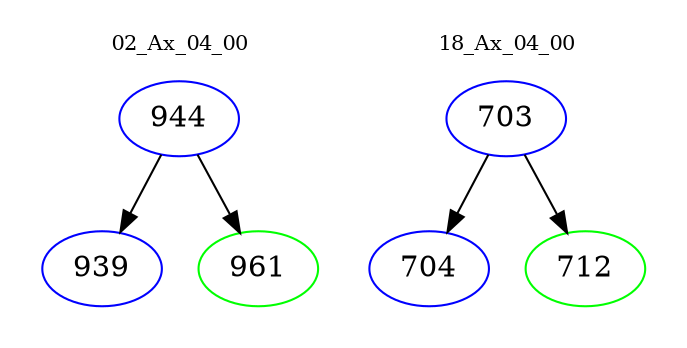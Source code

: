 digraph{
subgraph cluster_0 {
color = white
label = "02_Ax_04_00";
fontsize=10;
T0_944 [label="944", color="blue"]
T0_944 -> T0_939 [color="black"]
T0_939 [label="939", color="blue"]
T0_944 -> T0_961 [color="black"]
T0_961 [label="961", color="green"]
}
subgraph cluster_1 {
color = white
label = "18_Ax_04_00";
fontsize=10;
T1_703 [label="703", color="blue"]
T1_703 -> T1_704 [color="black"]
T1_704 [label="704", color="blue"]
T1_703 -> T1_712 [color="black"]
T1_712 [label="712", color="green"]
}
}

